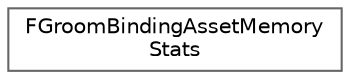 digraph "Graphical Class Hierarchy"
{
 // INTERACTIVE_SVG=YES
 // LATEX_PDF_SIZE
  bgcolor="transparent";
  edge [fontname=Helvetica,fontsize=10,labelfontname=Helvetica,labelfontsize=10];
  node [fontname=Helvetica,fontsize=10,shape=box,height=0.2,width=0.4];
  rankdir="LR";
  Node0 [id="Node000000",label="FGroomBindingAssetMemory\lStats",height=0.2,width=0.4,color="grey40", fillcolor="white", style="filled",URL="$d3/de8/structFGroomBindingAssetMemoryStats.html",tooltip="Implements an asset that can be used to store binding information between a groom and a skeletal mesh..."];
}
